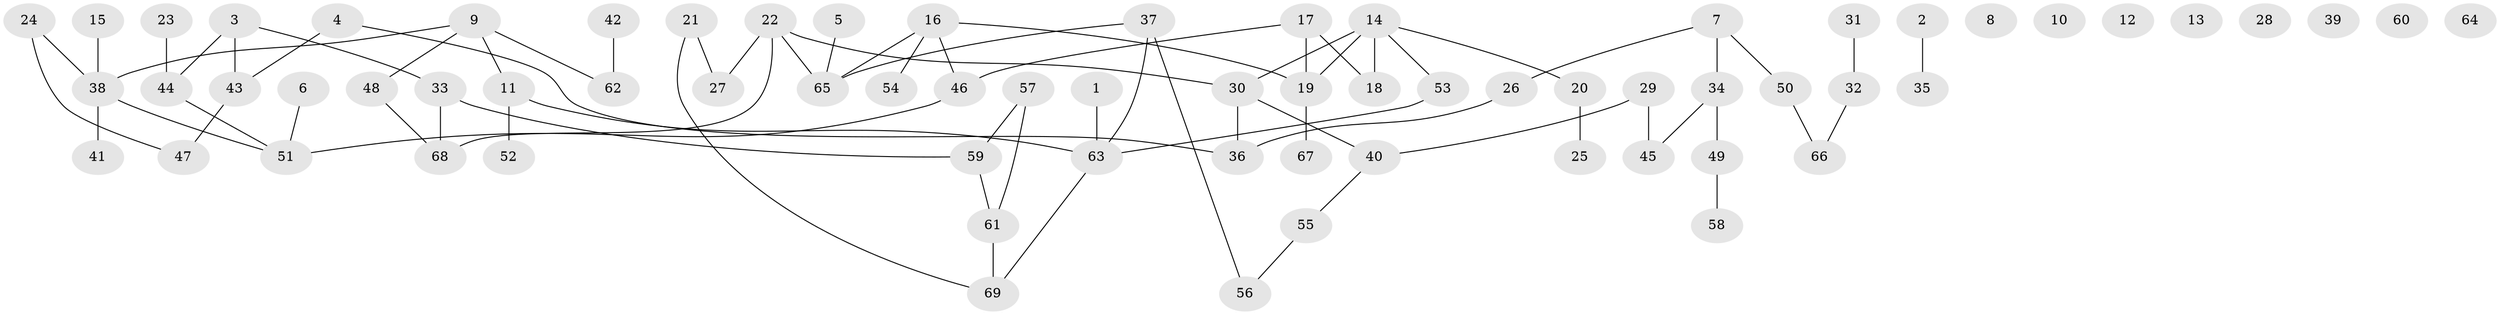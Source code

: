 // coarse degree distribution, {1: 0.22916666666666666, 0: 0.1875, 3: 0.16666666666666666, 4: 0.10416666666666667, 6: 0.020833333333333332, 5: 0.10416666666666667, 2: 0.1875}
// Generated by graph-tools (version 1.1) at 2025/23/03/03/25 07:23:27]
// undirected, 69 vertices, 73 edges
graph export_dot {
graph [start="1"]
  node [color=gray90,style=filled];
  1;
  2;
  3;
  4;
  5;
  6;
  7;
  8;
  9;
  10;
  11;
  12;
  13;
  14;
  15;
  16;
  17;
  18;
  19;
  20;
  21;
  22;
  23;
  24;
  25;
  26;
  27;
  28;
  29;
  30;
  31;
  32;
  33;
  34;
  35;
  36;
  37;
  38;
  39;
  40;
  41;
  42;
  43;
  44;
  45;
  46;
  47;
  48;
  49;
  50;
  51;
  52;
  53;
  54;
  55;
  56;
  57;
  58;
  59;
  60;
  61;
  62;
  63;
  64;
  65;
  66;
  67;
  68;
  69;
  1 -- 63;
  2 -- 35;
  3 -- 33;
  3 -- 43;
  3 -- 44;
  4 -- 36;
  4 -- 43;
  5 -- 65;
  6 -- 51;
  7 -- 26;
  7 -- 34;
  7 -- 50;
  9 -- 11;
  9 -- 38;
  9 -- 48;
  9 -- 62;
  11 -- 52;
  11 -- 63;
  14 -- 18;
  14 -- 19;
  14 -- 20;
  14 -- 30;
  14 -- 53;
  15 -- 38;
  16 -- 19;
  16 -- 46;
  16 -- 54;
  16 -- 65;
  17 -- 18;
  17 -- 19;
  17 -- 46;
  19 -- 67;
  20 -- 25;
  21 -- 27;
  21 -- 69;
  22 -- 27;
  22 -- 30;
  22 -- 65;
  22 -- 68;
  23 -- 44;
  24 -- 38;
  24 -- 47;
  26 -- 36;
  29 -- 40;
  29 -- 45;
  30 -- 36;
  30 -- 40;
  31 -- 32;
  32 -- 66;
  33 -- 59;
  33 -- 68;
  34 -- 45;
  34 -- 49;
  37 -- 56;
  37 -- 63;
  37 -- 65;
  38 -- 41;
  38 -- 51;
  40 -- 55;
  42 -- 62;
  43 -- 47;
  44 -- 51;
  46 -- 51;
  48 -- 68;
  49 -- 58;
  50 -- 66;
  53 -- 63;
  55 -- 56;
  57 -- 59;
  57 -- 61;
  59 -- 61;
  61 -- 69;
  63 -- 69;
}
